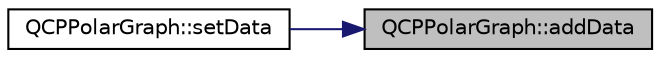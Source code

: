 digraph "QCPPolarGraph::addData"
{
 // LATEX_PDF_SIZE
  edge [fontname="Helvetica",fontsize="10",labelfontname="Helvetica",labelfontsize="10"];
  node [fontname="Helvetica",fontsize="10",shape=record];
  rankdir="RL";
  Node1 [label="QCPPolarGraph::addData",height=0.2,width=0.4,color="black", fillcolor="grey75", style="filled", fontcolor="black",tooltip=" "];
  Node1 -> Node2 [dir="back",color="midnightblue",fontsize="10",style="solid",fontname="Helvetica"];
  Node2 [label="QCPPolarGraph::setData",height=0.2,width=0.4,color="black", fillcolor="white", style="filled",URL="$classQCPPolarGraph.html#aefd6c410e010dfd6f49c52a00a255e3d",tooltip=" "];
}
